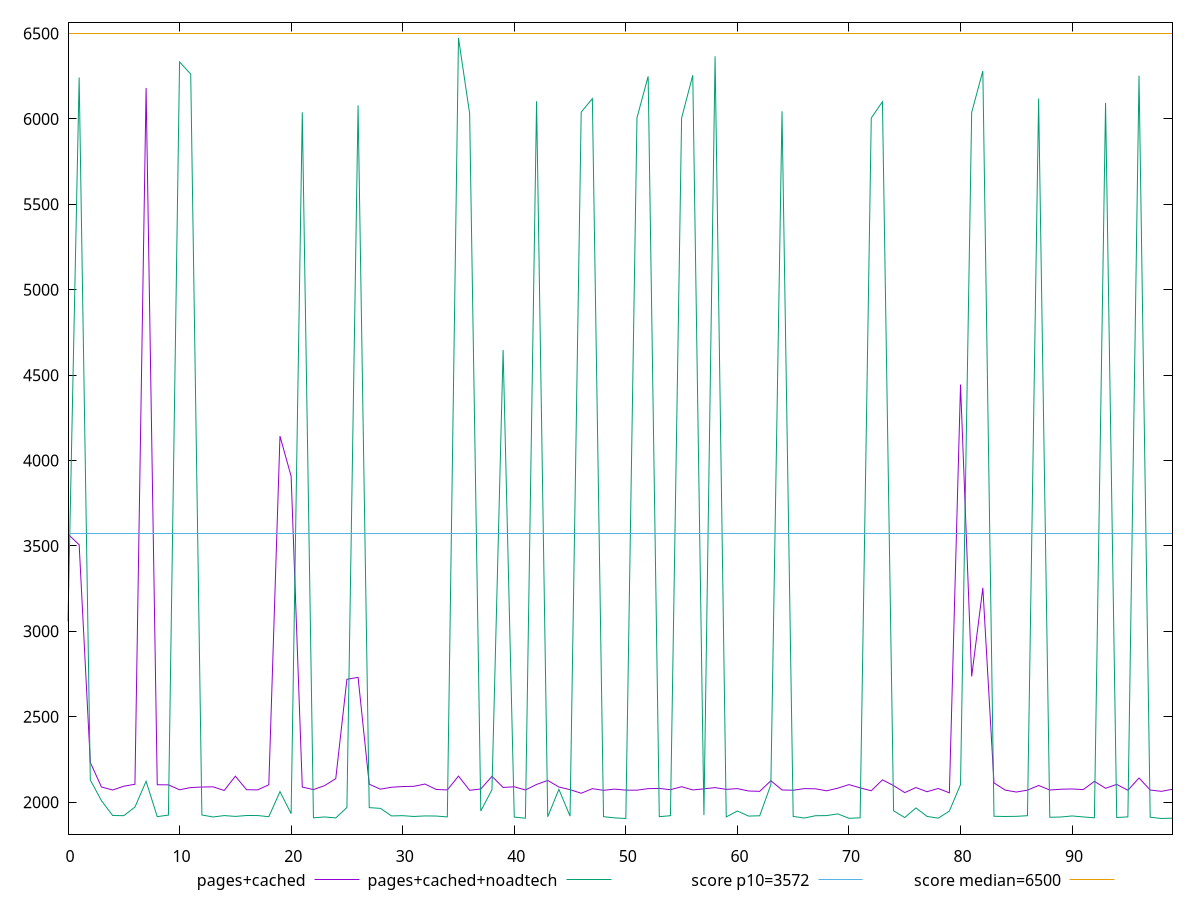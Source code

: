 reset

$pagesCached <<EOF
0 3568.767
1 3506.698
2 2232.1229999999996
3 2088.8770000000004
4 2071.2275
5 2093.365
6 2104.8324999999995
7 6181.3989999999985
8 2101.9725000000003
9 2101.3675
10 2072.6092
11 2085.6155
12 2088.6075
13 2089.8559999999998
14 2068.4775
15 2152.0830000000005
16 2073.007
17 2071.8655
18 2102.044
19 4142.9220000000005
20 3907.625000000001
21 2088.4775
22 2073.6475
23 2096.8633
24 2137.9809999999998
25 2719.5190000000007
26 2730.5370000000003
27 2105.20515
28 2076.0932000000003
29 2087.41795
30 2091.5454499999996
31 2092.76
32 2106.0975
33 2074.4450000000006
34 2071.5355000000004
35 2152.5945
36 2069.429
37 2077.1649999999995
38 2151.178
39 2086.1933000000004
40 2090.2025000000003
41 2071.343
42 2103.837
43 2127.2670000000003
44 2088.8715
45 2073.3065
46 2052.2250000000004
47 2079.186
48 2069.396
49 2076.4635
50 2070.518
51 2070.3305
52 2079.2245000000003
53 2080.6710000000003
54 2072.883
55 2090.5425000000005
56 2071.6652999999997
57 2078.0565
58 2085.346
59 2075.0115
60 2079.4610000000002
61 2065.4965
62 2063.3735
63 2125.4965
64 2071.42
65 2069.8035
66 2079.4444999999996
67 2078.3995
68 2066.3855
69 2082.0405
70 2102.7974999999997
71 2083.9018000000005
72 2066.8484999999996
73 2130.6234499999996
74 2097.094
75 2056.075
76 2085.5604999999996
77 2061.223
78 2080.2475
79 2054.6622
80 4444.6738000000005
81 2736.012
82 3254.9200000000005
83 2112.8075
84 2070.76
85 2059.3695000000002
86 2070.3585000000003
87 2097.7264999999998
88 2071.1135000000004
89 2075.677
90 2077.4212500000003
91 2073.675
92 2121.9045
93 2081.2406
94 2103.99565
95 2069.831
96 2141.5065
97 2071.0954999999994
98 2063.4064999999996
99 2075.5577500000004
EOF

$pagesCachedNoadtech <<EOF
0 3059.5035000000007
1 6242.403
2 2129.8355
3 2008.46565
4 1921.9705000000004
5 1920.981
6 1971.426
7 2122.05965
8 1915.4210000000003
9 1924.2368499999998
10 6333.435999999999
11 6262.038800000001
12 1925.0775
13 1913.3039500000002
14 1921.4782500000001
15 1916.7019500000001
16 1921.8636500000002
17 1921.75
18 1914.9025000000001
19 2061.774
20 1932.6014999999998
21 6038.895
22 1908.2703499999998
23 1913.4835000000003
24 1907.8072000000002
25 1968.7460999999998
26 6079.126999999999
27 1968.0311000000002
28 1963.7386999999999
29 1919.4706500000002
30 1920.9789500000002
31 1916.3490500000003
32 1919.5133000000005
33 1918.824
34 1913.6772500000004
35 6474.110699999999
36 6030.988
37 1948.6667500000003
38 2072.7786999999994
39 4647.481000000001
40 1912.72785
41 1906.0105
42 6103.421
43 1914.4500500000004
44 2075.028
45 1918.1896000000006
46 6039.648
47 6118.789000000001
48 1915.084
49 1908.1083
50 1904.3046
51 6006.7119999999995
52 6249.116496568655
53 1915.1162500000005
54 1920.7988
55 6005.128000000001
56 6255.413500000001
57 1924.3470499999999
58 6366.7435
59 1913.7525499999997
60 1948.3920000000003
61 1918.5964500000002
62 1920.3349999999998
63 2102.3418500000002
64 6044.706
65 1916.4899499999997
66 1907.1461
67 1920.6216500000003
68 1921.4653
69 1931.5833999999998
70 1905.6405000000002
71 1908.4317499999997
72 6005.336000000001
73 6100.556999999999
74 1949.5965
75 1909.8421500000002
76 1966.4131499999999
77 1916.7009500000004
78 1906.1794999999997
79 1947.8545
80 2103.001
81 6037.887000000001
82 6280.571
83 1917.4764999999995
84 1916.2224999999999
85 1917.0595
86 1920.7718999999997
87 6119.040000000002
88 1911.6190000000004
89 1913.1228500000007
90 1919.4083
91 1913.5714999999998
92 1908.5903999999998
93 6093.7684
94 1910.2343
95 1913.8407499999998
96 6253.1743
97 1911.89865
98 1904.5789999999997
99 1906.39705
EOF

set key outside below
set xrange [0:99]
set yrange [1812.9084779999998:6565.506821999999]
set trange [1812.9084779999998:6565.506821999999]
set terminal svg size 640, 520 enhanced background rgb 'white'
set output "report_00019_2021-02-10T18-14-37.922Z//first-cpu-idle/comparison/line/1_vs_2.svg"

plot $pagesCached title "pages+cached" with line, \
     $pagesCachedNoadtech title "pages+cached+noadtech" with line, \
     3572 title "score p10=3572", \
     6500 title "score median=6500"

reset
